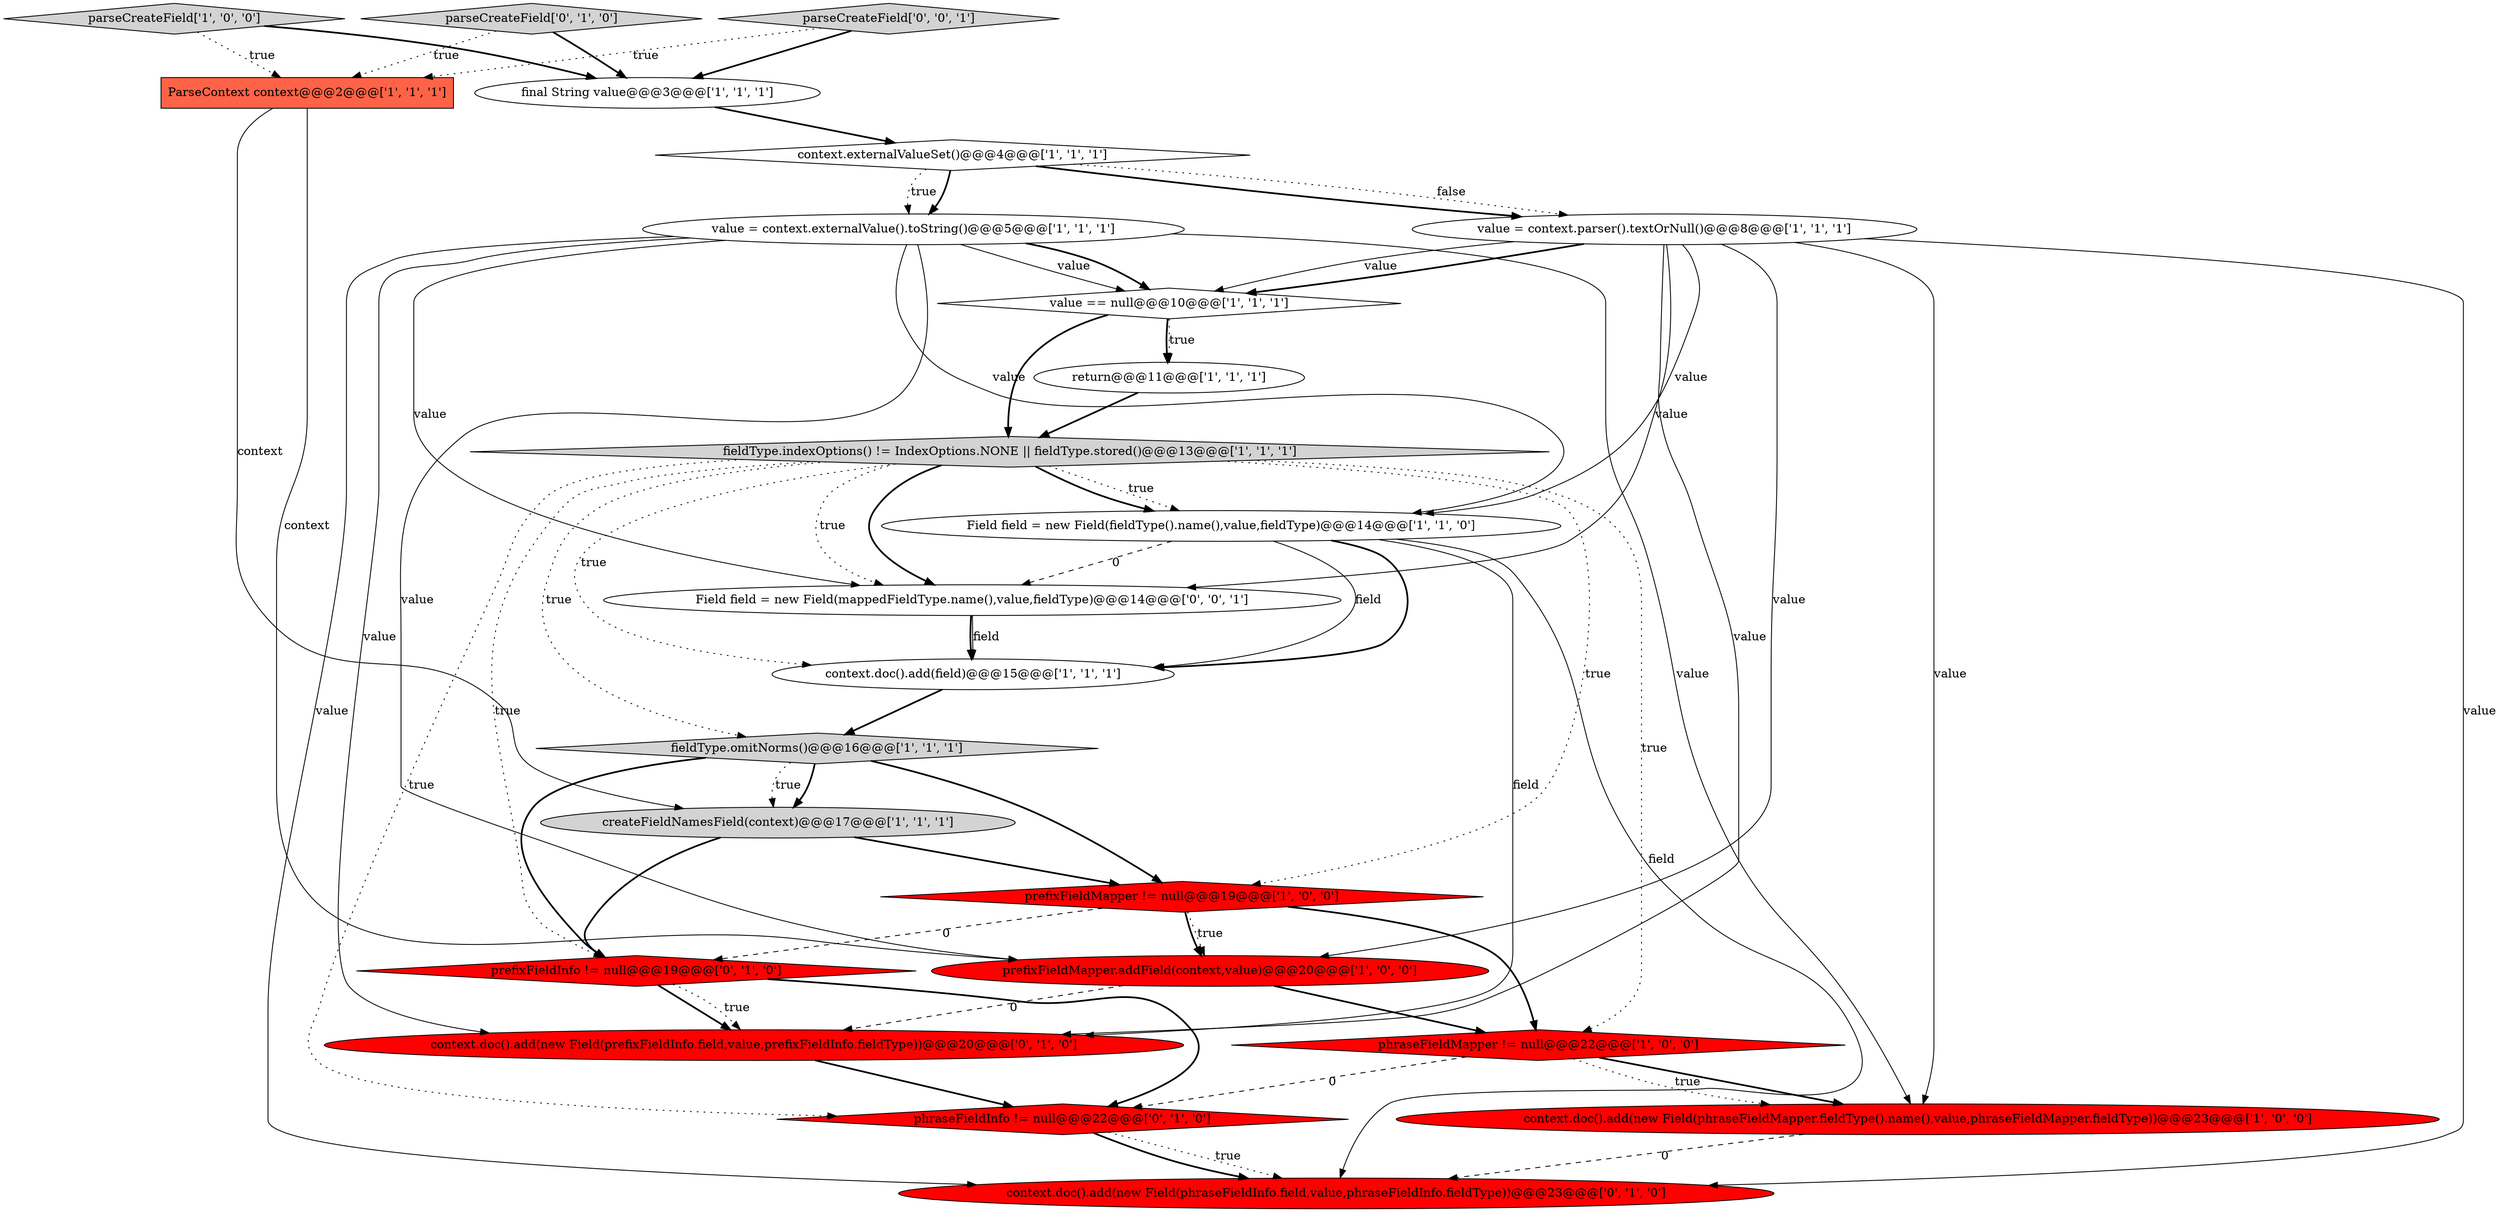 digraph {
2 [style = filled, label = "Field field = new Field(fieldType().name(),value,fieldType)@@@14@@@['1', '1', '0']", fillcolor = white, shape = ellipse image = "AAA0AAABBB1BBB"];
15 [style = filled, label = "value = context.parser().textOrNull()@@@8@@@['1', '1', '1']", fillcolor = white, shape = ellipse image = "AAA0AAABBB1BBB"];
10 [style = filled, label = "value = context.externalValue().toString()@@@5@@@['1', '1', '1']", fillcolor = white, shape = ellipse image = "AAA0AAABBB1BBB"];
5 [style = filled, label = "fieldType.omitNorms()@@@16@@@['1', '1', '1']", fillcolor = lightgray, shape = diamond image = "AAA0AAABBB1BBB"];
19 [style = filled, label = "context.doc().add(new Field(prefixFieldInfo.field,value,prefixFieldInfo.fieldType))@@@20@@@['0', '1', '0']", fillcolor = red, shape = ellipse image = "AAA1AAABBB2BBB"];
0 [style = filled, label = "context.doc().add(new Field(phraseFieldMapper.fieldType().name(),value,phraseFieldMapper.fieldType))@@@23@@@['1', '0', '0']", fillcolor = red, shape = ellipse image = "AAA1AAABBB1BBB"];
13 [style = filled, label = "final String value@@@3@@@['1', '1', '1']", fillcolor = white, shape = ellipse image = "AAA0AAABBB1BBB"];
11 [style = filled, label = "value == null@@@10@@@['1', '1', '1']", fillcolor = white, shape = diamond image = "AAA0AAABBB1BBB"];
16 [style = filled, label = "parseCreateField['1', '0', '0']", fillcolor = lightgray, shape = diamond image = "AAA0AAABBB1BBB"];
14 [style = filled, label = "context.externalValueSet()@@@4@@@['1', '1', '1']", fillcolor = white, shape = diamond image = "AAA0AAABBB1BBB"];
9 [style = filled, label = "createFieldNamesField(context)@@@17@@@['1', '1', '1']", fillcolor = lightgray, shape = ellipse image = "AAA0AAABBB1BBB"];
22 [style = filled, label = "Field field = new Field(mappedFieldType.name(),value,fieldType)@@@14@@@['0', '0', '1']", fillcolor = white, shape = ellipse image = "AAA0AAABBB3BBB"];
23 [style = filled, label = "parseCreateField['0', '0', '1']", fillcolor = lightgray, shape = diamond image = "AAA0AAABBB3BBB"];
17 [style = filled, label = "prefixFieldInfo != null@@@19@@@['0', '1', '0']", fillcolor = red, shape = diamond image = "AAA1AAABBB2BBB"];
1 [style = filled, label = "phraseFieldMapper != null@@@22@@@['1', '0', '0']", fillcolor = red, shape = diamond image = "AAA1AAABBB1BBB"];
21 [style = filled, label = "phraseFieldInfo != null@@@22@@@['0', '1', '0']", fillcolor = red, shape = diamond image = "AAA1AAABBB2BBB"];
20 [style = filled, label = "context.doc().add(new Field(phraseFieldInfo.field,value,phraseFieldInfo.fieldType))@@@23@@@['0', '1', '0']", fillcolor = red, shape = ellipse image = "AAA1AAABBB2BBB"];
7 [style = filled, label = "prefixFieldMapper != null@@@19@@@['1', '0', '0']", fillcolor = red, shape = diamond image = "AAA1AAABBB1BBB"];
6 [style = filled, label = "return@@@11@@@['1', '1', '1']", fillcolor = white, shape = ellipse image = "AAA0AAABBB1BBB"];
4 [style = filled, label = "prefixFieldMapper.addField(context,value)@@@20@@@['1', '0', '0']", fillcolor = red, shape = ellipse image = "AAA1AAABBB1BBB"];
12 [style = filled, label = "fieldType.indexOptions() != IndexOptions.NONE || fieldType.stored()@@@13@@@['1', '1', '1']", fillcolor = lightgray, shape = diamond image = "AAA0AAABBB1BBB"];
3 [style = filled, label = "context.doc().add(field)@@@15@@@['1', '1', '1']", fillcolor = white, shape = ellipse image = "AAA0AAABBB1BBB"];
18 [style = filled, label = "parseCreateField['0', '1', '0']", fillcolor = lightgray, shape = diamond image = "AAA0AAABBB2BBB"];
8 [style = filled, label = "ParseContext context@@@2@@@['1', '1', '1']", fillcolor = tomato, shape = box image = "AAA0AAABBB1BBB"];
15->4 [style = solid, label="value"];
16->8 [style = dotted, label="true"];
12->3 [style = dotted, label="true"];
15->2 [style = solid, label="value"];
12->17 [style = dotted, label="true"];
16->13 [style = bold, label=""];
7->1 [style = bold, label=""];
21->20 [style = dotted, label="true"];
5->9 [style = bold, label=""];
23->8 [style = dotted, label="true"];
7->17 [style = dashed, label="0"];
8->4 [style = solid, label="context"];
15->19 [style = solid, label="value"];
11->6 [style = bold, label=""];
2->3 [style = bold, label=""];
14->15 [style = dotted, label="false"];
12->2 [style = dotted, label="true"];
12->1 [style = dotted, label="true"];
15->20 [style = solid, label="value"];
14->10 [style = bold, label=""];
9->17 [style = bold, label=""];
11->12 [style = bold, label=""];
10->11 [style = solid, label="value"];
18->8 [style = dotted, label="true"];
1->0 [style = bold, label=""];
7->4 [style = bold, label=""];
1->21 [style = dashed, label="0"];
15->22 [style = solid, label="value"];
9->7 [style = bold, label=""];
5->17 [style = bold, label=""];
0->20 [style = dashed, label="0"];
2->3 [style = solid, label="field"];
12->21 [style = dotted, label="true"];
17->19 [style = bold, label=""];
14->10 [style = dotted, label="true"];
22->3 [style = bold, label=""];
12->2 [style = bold, label=""];
3->5 [style = bold, label=""];
12->22 [style = dotted, label="true"];
10->22 [style = solid, label="value"];
10->11 [style = bold, label=""];
21->20 [style = bold, label=""];
15->11 [style = bold, label=""];
12->5 [style = dotted, label="true"];
15->11 [style = solid, label="value"];
23->13 [style = bold, label=""];
10->20 [style = solid, label="value"];
11->6 [style = dotted, label="true"];
7->4 [style = dotted, label="true"];
15->0 [style = solid, label="value"];
17->19 [style = dotted, label="true"];
10->4 [style = solid, label="value"];
18->13 [style = bold, label=""];
5->9 [style = dotted, label="true"];
5->7 [style = bold, label=""];
2->20 [style = solid, label="field"];
4->19 [style = dashed, label="0"];
14->15 [style = bold, label=""];
4->1 [style = bold, label=""];
19->21 [style = bold, label=""];
1->0 [style = dotted, label="true"];
10->19 [style = solid, label="value"];
12->7 [style = dotted, label="true"];
10->0 [style = solid, label="value"];
2->22 [style = dashed, label="0"];
13->14 [style = bold, label=""];
17->21 [style = bold, label=""];
12->22 [style = bold, label=""];
8->9 [style = solid, label="context"];
22->3 [style = solid, label="field"];
2->19 [style = solid, label="field"];
10->2 [style = solid, label="value"];
6->12 [style = bold, label=""];
}
